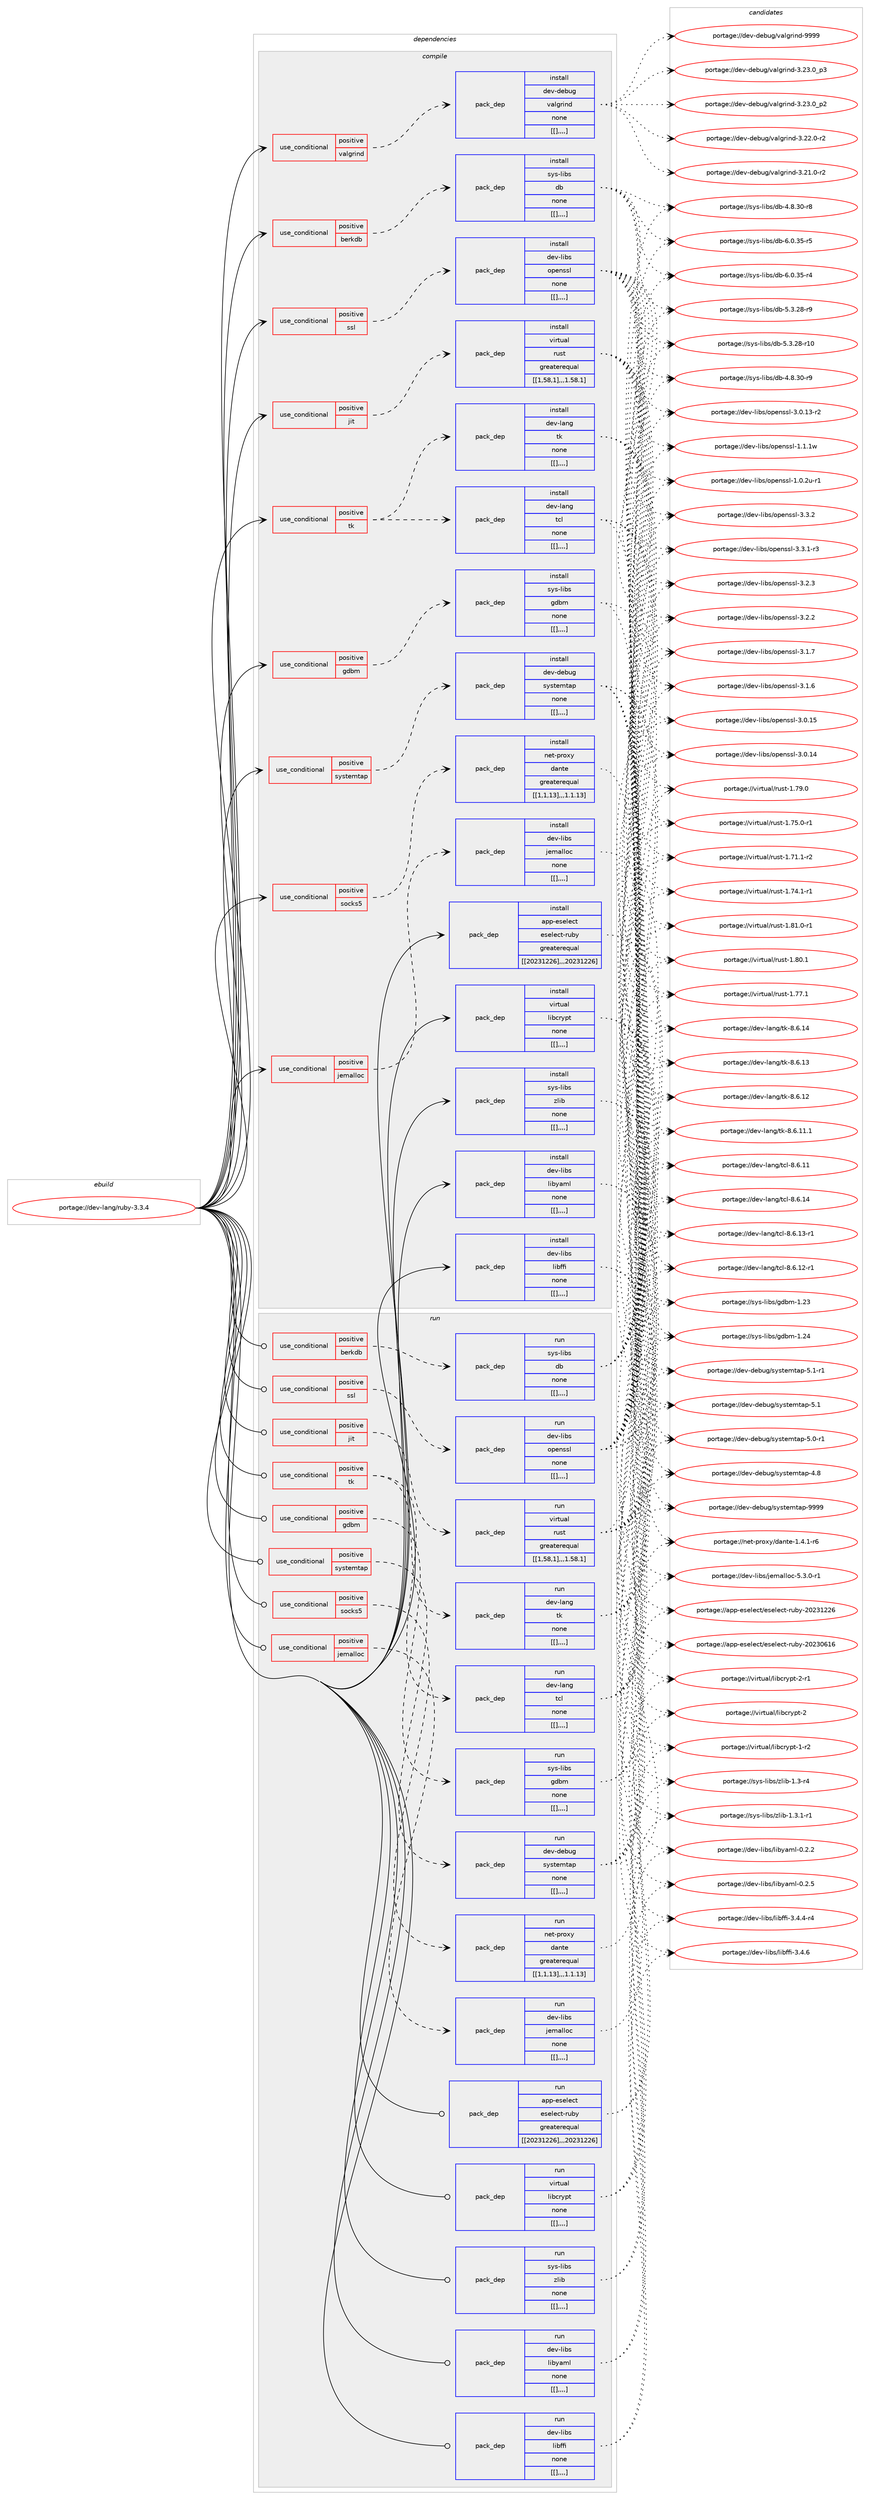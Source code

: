 digraph prolog {

# *************
# Graph options
# *************

newrank=true;
concentrate=true;
compound=true;
graph [rankdir=LR,fontname=Helvetica,fontsize=10,ranksep=1.5];#, ranksep=2.5, nodesep=0.2];
edge  [arrowhead=vee];
node  [fontname=Helvetica,fontsize=10];

# **********
# The ebuild
# **********

subgraph cluster_leftcol {
color=gray;
label=<<i>ebuild</i>>;
id [label="portage://dev-lang/ruby-3.3.4", color=red, width=4, href="../dev-lang/ruby-3.3.4.svg"];
}

# ****************
# The dependencies
# ****************

subgraph cluster_midcol {
color=gray;
label=<<i>dependencies</i>>;
subgraph cluster_compile {
fillcolor="#eeeeee";
style=filled;
label=<<i>compile</i>>;
subgraph cond25137 {
dependency104177 [label=<<TABLE BORDER="0" CELLBORDER="1" CELLSPACING="0" CELLPADDING="4"><TR><TD ROWSPAN="3" CELLPADDING="10">use_conditional</TD></TR><TR><TD>positive</TD></TR><TR><TD>berkdb</TD></TR></TABLE>>, shape=none, color=red];
subgraph pack77960 {
dependency104178 [label=<<TABLE BORDER="0" CELLBORDER="1" CELLSPACING="0" CELLPADDING="4" WIDTH="220"><TR><TD ROWSPAN="6" CELLPADDING="30">pack_dep</TD></TR><TR><TD WIDTH="110">install</TD></TR><TR><TD>sys-libs</TD></TR><TR><TD>db</TD></TR><TR><TD>none</TD></TR><TR><TD>[[],,,,]</TD></TR></TABLE>>, shape=none, color=blue];
}
dependency104177:e -> dependency104178:w [weight=20,style="dashed",arrowhead="vee"];
}
id:e -> dependency104177:w [weight=20,style="solid",arrowhead="vee"];
subgraph cond25138 {
dependency104179 [label=<<TABLE BORDER="0" CELLBORDER="1" CELLSPACING="0" CELLPADDING="4"><TR><TD ROWSPAN="3" CELLPADDING="10">use_conditional</TD></TR><TR><TD>positive</TD></TR><TR><TD>gdbm</TD></TR></TABLE>>, shape=none, color=red];
subgraph pack77961 {
dependency104180 [label=<<TABLE BORDER="0" CELLBORDER="1" CELLSPACING="0" CELLPADDING="4" WIDTH="220"><TR><TD ROWSPAN="6" CELLPADDING="30">pack_dep</TD></TR><TR><TD WIDTH="110">install</TD></TR><TR><TD>sys-libs</TD></TR><TR><TD>gdbm</TD></TR><TR><TD>none</TD></TR><TR><TD>[[],,,,]</TD></TR></TABLE>>, shape=none, color=blue];
}
dependency104179:e -> dependency104180:w [weight=20,style="dashed",arrowhead="vee"];
}
id:e -> dependency104179:w [weight=20,style="solid",arrowhead="vee"];
subgraph cond25139 {
dependency104181 [label=<<TABLE BORDER="0" CELLBORDER="1" CELLSPACING="0" CELLPADDING="4"><TR><TD ROWSPAN="3" CELLPADDING="10">use_conditional</TD></TR><TR><TD>positive</TD></TR><TR><TD>jemalloc</TD></TR></TABLE>>, shape=none, color=red];
subgraph pack77962 {
dependency104182 [label=<<TABLE BORDER="0" CELLBORDER="1" CELLSPACING="0" CELLPADDING="4" WIDTH="220"><TR><TD ROWSPAN="6" CELLPADDING="30">pack_dep</TD></TR><TR><TD WIDTH="110">install</TD></TR><TR><TD>dev-libs</TD></TR><TR><TD>jemalloc</TD></TR><TR><TD>none</TD></TR><TR><TD>[[],,,,]</TD></TR></TABLE>>, shape=none, color=blue];
}
dependency104181:e -> dependency104182:w [weight=20,style="dashed",arrowhead="vee"];
}
id:e -> dependency104181:w [weight=20,style="solid",arrowhead="vee"];
subgraph cond25140 {
dependency104183 [label=<<TABLE BORDER="0" CELLBORDER="1" CELLSPACING="0" CELLPADDING="4"><TR><TD ROWSPAN="3" CELLPADDING="10">use_conditional</TD></TR><TR><TD>positive</TD></TR><TR><TD>jit</TD></TR></TABLE>>, shape=none, color=red];
subgraph pack77963 {
dependency104184 [label=<<TABLE BORDER="0" CELLBORDER="1" CELLSPACING="0" CELLPADDING="4" WIDTH="220"><TR><TD ROWSPAN="6" CELLPADDING="30">pack_dep</TD></TR><TR><TD WIDTH="110">install</TD></TR><TR><TD>virtual</TD></TR><TR><TD>rust</TD></TR><TR><TD>greaterequal</TD></TR><TR><TD>[[1,58,1],,,1.58.1]</TD></TR></TABLE>>, shape=none, color=blue];
}
dependency104183:e -> dependency104184:w [weight=20,style="dashed",arrowhead="vee"];
}
id:e -> dependency104183:w [weight=20,style="solid",arrowhead="vee"];
subgraph cond25141 {
dependency104185 [label=<<TABLE BORDER="0" CELLBORDER="1" CELLSPACING="0" CELLPADDING="4"><TR><TD ROWSPAN="3" CELLPADDING="10">use_conditional</TD></TR><TR><TD>positive</TD></TR><TR><TD>socks5</TD></TR></TABLE>>, shape=none, color=red];
subgraph pack77964 {
dependency104186 [label=<<TABLE BORDER="0" CELLBORDER="1" CELLSPACING="0" CELLPADDING="4" WIDTH="220"><TR><TD ROWSPAN="6" CELLPADDING="30">pack_dep</TD></TR><TR><TD WIDTH="110">install</TD></TR><TR><TD>net-proxy</TD></TR><TR><TD>dante</TD></TR><TR><TD>greaterequal</TD></TR><TR><TD>[[1,1,13],,,1.1.13]</TD></TR></TABLE>>, shape=none, color=blue];
}
dependency104185:e -> dependency104186:w [weight=20,style="dashed",arrowhead="vee"];
}
id:e -> dependency104185:w [weight=20,style="solid",arrowhead="vee"];
subgraph cond25142 {
dependency104187 [label=<<TABLE BORDER="0" CELLBORDER="1" CELLSPACING="0" CELLPADDING="4"><TR><TD ROWSPAN="3" CELLPADDING="10">use_conditional</TD></TR><TR><TD>positive</TD></TR><TR><TD>ssl</TD></TR></TABLE>>, shape=none, color=red];
subgraph pack77965 {
dependency104188 [label=<<TABLE BORDER="0" CELLBORDER="1" CELLSPACING="0" CELLPADDING="4" WIDTH="220"><TR><TD ROWSPAN="6" CELLPADDING="30">pack_dep</TD></TR><TR><TD WIDTH="110">install</TD></TR><TR><TD>dev-libs</TD></TR><TR><TD>openssl</TD></TR><TR><TD>none</TD></TR><TR><TD>[[],,,,]</TD></TR></TABLE>>, shape=none, color=blue];
}
dependency104187:e -> dependency104188:w [weight=20,style="dashed",arrowhead="vee"];
}
id:e -> dependency104187:w [weight=20,style="solid",arrowhead="vee"];
subgraph cond25143 {
dependency104189 [label=<<TABLE BORDER="0" CELLBORDER="1" CELLSPACING="0" CELLPADDING="4"><TR><TD ROWSPAN="3" CELLPADDING="10">use_conditional</TD></TR><TR><TD>positive</TD></TR><TR><TD>systemtap</TD></TR></TABLE>>, shape=none, color=red];
subgraph pack77966 {
dependency104190 [label=<<TABLE BORDER="0" CELLBORDER="1" CELLSPACING="0" CELLPADDING="4" WIDTH="220"><TR><TD ROWSPAN="6" CELLPADDING="30">pack_dep</TD></TR><TR><TD WIDTH="110">install</TD></TR><TR><TD>dev-debug</TD></TR><TR><TD>systemtap</TD></TR><TR><TD>none</TD></TR><TR><TD>[[],,,,]</TD></TR></TABLE>>, shape=none, color=blue];
}
dependency104189:e -> dependency104190:w [weight=20,style="dashed",arrowhead="vee"];
}
id:e -> dependency104189:w [weight=20,style="solid",arrowhead="vee"];
subgraph cond25144 {
dependency104191 [label=<<TABLE BORDER="0" CELLBORDER="1" CELLSPACING="0" CELLPADDING="4"><TR><TD ROWSPAN="3" CELLPADDING="10">use_conditional</TD></TR><TR><TD>positive</TD></TR><TR><TD>tk</TD></TR></TABLE>>, shape=none, color=red];
subgraph pack77967 {
dependency104192 [label=<<TABLE BORDER="0" CELLBORDER="1" CELLSPACING="0" CELLPADDING="4" WIDTH="220"><TR><TD ROWSPAN="6" CELLPADDING="30">pack_dep</TD></TR><TR><TD WIDTH="110">install</TD></TR><TR><TD>dev-lang</TD></TR><TR><TD>tcl</TD></TR><TR><TD>none</TD></TR><TR><TD>[[],,,,]</TD></TR></TABLE>>, shape=none, color=blue];
}
dependency104191:e -> dependency104192:w [weight=20,style="dashed",arrowhead="vee"];
subgraph pack77968 {
dependency104193 [label=<<TABLE BORDER="0" CELLBORDER="1" CELLSPACING="0" CELLPADDING="4" WIDTH="220"><TR><TD ROWSPAN="6" CELLPADDING="30">pack_dep</TD></TR><TR><TD WIDTH="110">install</TD></TR><TR><TD>dev-lang</TD></TR><TR><TD>tk</TD></TR><TR><TD>none</TD></TR><TR><TD>[[],,,,]</TD></TR></TABLE>>, shape=none, color=blue];
}
dependency104191:e -> dependency104193:w [weight=20,style="dashed",arrowhead="vee"];
}
id:e -> dependency104191:w [weight=20,style="solid",arrowhead="vee"];
subgraph cond25145 {
dependency104194 [label=<<TABLE BORDER="0" CELLBORDER="1" CELLSPACING="0" CELLPADDING="4"><TR><TD ROWSPAN="3" CELLPADDING="10">use_conditional</TD></TR><TR><TD>positive</TD></TR><TR><TD>valgrind</TD></TR></TABLE>>, shape=none, color=red];
subgraph pack77969 {
dependency104195 [label=<<TABLE BORDER="0" CELLBORDER="1" CELLSPACING="0" CELLPADDING="4" WIDTH="220"><TR><TD ROWSPAN="6" CELLPADDING="30">pack_dep</TD></TR><TR><TD WIDTH="110">install</TD></TR><TR><TD>dev-debug</TD></TR><TR><TD>valgrind</TD></TR><TR><TD>none</TD></TR><TR><TD>[[],,,,]</TD></TR></TABLE>>, shape=none, color=blue];
}
dependency104194:e -> dependency104195:w [weight=20,style="dashed",arrowhead="vee"];
}
id:e -> dependency104194:w [weight=20,style="solid",arrowhead="vee"];
subgraph pack77970 {
dependency104196 [label=<<TABLE BORDER="0" CELLBORDER="1" CELLSPACING="0" CELLPADDING="4" WIDTH="220"><TR><TD ROWSPAN="6" CELLPADDING="30">pack_dep</TD></TR><TR><TD WIDTH="110">install</TD></TR><TR><TD>app-eselect</TD></TR><TR><TD>eselect-ruby</TD></TR><TR><TD>greaterequal</TD></TR><TR><TD>[[20231226],,,20231226]</TD></TR></TABLE>>, shape=none, color=blue];
}
id:e -> dependency104196:w [weight=20,style="solid",arrowhead="vee"];
subgraph pack77971 {
dependency104197 [label=<<TABLE BORDER="0" CELLBORDER="1" CELLSPACING="0" CELLPADDING="4" WIDTH="220"><TR><TD ROWSPAN="6" CELLPADDING="30">pack_dep</TD></TR><TR><TD WIDTH="110">install</TD></TR><TR><TD>dev-libs</TD></TR><TR><TD>libffi</TD></TR><TR><TD>none</TD></TR><TR><TD>[[],,,,]</TD></TR></TABLE>>, shape=none, color=blue];
}
id:e -> dependency104197:w [weight=20,style="solid",arrowhead="vee"];
subgraph pack77972 {
dependency104198 [label=<<TABLE BORDER="0" CELLBORDER="1" CELLSPACING="0" CELLPADDING="4" WIDTH="220"><TR><TD ROWSPAN="6" CELLPADDING="30">pack_dep</TD></TR><TR><TD WIDTH="110">install</TD></TR><TR><TD>dev-libs</TD></TR><TR><TD>libyaml</TD></TR><TR><TD>none</TD></TR><TR><TD>[[],,,,]</TD></TR></TABLE>>, shape=none, color=blue];
}
id:e -> dependency104198:w [weight=20,style="solid",arrowhead="vee"];
subgraph pack77973 {
dependency104199 [label=<<TABLE BORDER="0" CELLBORDER="1" CELLSPACING="0" CELLPADDING="4" WIDTH="220"><TR><TD ROWSPAN="6" CELLPADDING="30">pack_dep</TD></TR><TR><TD WIDTH="110">install</TD></TR><TR><TD>sys-libs</TD></TR><TR><TD>zlib</TD></TR><TR><TD>none</TD></TR><TR><TD>[[],,,,]</TD></TR></TABLE>>, shape=none, color=blue];
}
id:e -> dependency104199:w [weight=20,style="solid",arrowhead="vee"];
subgraph pack77974 {
dependency104200 [label=<<TABLE BORDER="0" CELLBORDER="1" CELLSPACING="0" CELLPADDING="4" WIDTH="220"><TR><TD ROWSPAN="6" CELLPADDING="30">pack_dep</TD></TR><TR><TD WIDTH="110">install</TD></TR><TR><TD>virtual</TD></TR><TR><TD>libcrypt</TD></TR><TR><TD>none</TD></TR><TR><TD>[[],,,,]</TD></TR></TABLE>>, shape=none, color=blue];
}
id:e -> dependency104200:w [weight=20,style="solid",arrowhead="vee"];
}
subgraph cluster_compileandrun {
fillcolor="#eeeeee";
style=filled;
label=<<i>compile and run</i>>;
}
subgraph cluster_run {
fillcolor="#eeeeee";
style=filled;
label=<<i>run</i>>;
subgraph cond25146 {
dependency104201 [label=<<TABLE BORDER="0" CELLBORDER="1" CELLSPACING="0" CELLPADDING="4"><TR><TD ROWSPAN="3" CELLPADDING="10">use_conditional</TD></TR><TR><TD>positive</TD></TR><TR><TD>berkdb</TD></TR></TABLE>>, shape=none, color=red];
subgraph pack77975 {
dependency104202 [label=<<TABLE BORDER="0" CELLBORDER="1" CELLSPACING="0" CELLPADDING="4" WIDTH="220"><TR><TD ROWSPAN="6" CELLPADDING="30">pack_dep</TD></TR><TR><TD WIDTH="110">run</TD></TR><TR><TD>sys-libs</TD></TR><TR><TD>db</TD></TR><TR><TD>none</TD></TR><TR><TD>[[],,,,]</TD></TR></TABLE>>, shape=none, color=blue];
}
dependency104201:e -> dependency104202:w [weight=20,style="dashed",arrowhead="vee"];
}
id:e -> dependency104201:w [weight=20,style="solid",arrowhead="odot"];
subgraph cond25147 {
dependency104203 [label=<<TABLE BORDER="0" CELLBORDER="1" CELLSPACING="0" CELLPADDING="4"><TR><TD ROWSPAN="3" CELLPADDING="10">use_conditional</TD></TR><TR><TD>positive</TD></TR><TR><TD>gdbm</TD></TR></TABLE>>, shape=none, color=red];
subgraph pack77976 {
dependency104204 [label=<<TABLE BORDER="0" CELLBORDER="1" CELLSPACING="0" CELLPADDING="4" WIDTH="220"><TR><TD ROWSPAN="6" CELLPADDING="30">pack_dep</TD></TR><TR><TD WIDTH="110">run</TD></TR><TR><TD>sys-libs</TD></TR><TR><TD>gdbm</TD></TR><TR><TD>none</TD></TR><TR><TD>[[],,,,]</TD></TR></TABLE>>, shape=none, color=blue];
}
dependency104203:e -> dependency104204:w [weight=20,style="dashed",arrowhead="vee"];
}
id:e -> dependency104203:w [weight=20,style="solid",arrowhead="odot"];
subgraph cond25148 {
dependency104205 [label=<<TABLE BORDER="0" CELLBORDER="1" CELLSPACING="0" CELLPADDING="4"><TR><TD ROWSPAN="3" CELLPADDING="10">use_conditional</TD></TR><TR><TD>positive</TD></TR><TR><TD>jemalloc</TD></TR></TABLE>>, shape=none, color=red];
subgraph pack77977 {
dependency104206 [label=<<TABLE BORDER="0" CELLBORDER="1" CELLSPACING="0" CELLPADDING="4" WIDTH="220"><TR><TD ROWSPAN="6" CELLPADDING="30">pack_dep</TD></TR><TR><TD WIDTH="110">run</TD></TR><TR><TD>dev-libs</TD></TR><TR><TD>jemalloc</TD></TR><TR><TD>none</TD></TR><TR><TD>[[],,,,]</TD></TR></TABLE>>, shape=none, color=blue];
}
dependency104205:e -> dependency104206:w [weight=20,style="dashed",arrowhead="vee"];
}
id:e -> dependency104205:w [weight=20,style="solid",arrowhead="odot"];
subgraph cond25149 {
dependency104207 [label=<<TABLE BORDER="0" CELLBORDER="1" CELLSPACING="0" CELLPADDING="4"><TR><TD ROWSPAN="3" CELLPADDING="10">use_conditional</TD></TR><TR><TD>positive</TD></TR><TR><TD>jit</TD></TR></TABLE>>, shape=none, color=red];
subgraph pack77978 {
dependency104208 [label=<<TABLE BORDER="0" CELLBORDER="1" CELLSPACING="0" CELLPADDING="4" WIDTH="220"><TR><TD ROWSPAN="6" CELLPADDING="30">pack_dep</TD></TR><TR><TD WIDTH="110">run</TD></TR><TR><TD>virtual</TD></TR><TR><TD>rust</TD></TR><TR><TD>greaterequal</TD></TR><TR><TD>[[1,58,1],,,1.58.1]</TD></TR></TABLE>>, shape=none, color=blue];
}
dependency104207:e -> dependency104208:w [weight=20,style="dashed",arrowhead="vee"];
}
id:e -> dependency104207:w [weight=20,style="solid",arrowhead="odot"];
subgraph cond25150 {
dependency104209 [label=<<TABLE BORDER="0" CELLBORDER="1" CELLSPACING="0" CELLPADDING="4"><TR><TD ROWSPAN="3" CELLPADDING="10">use_conditional</TD></TR><TR><TD>positive</TD></TR><TR><TD>socks5</TD></TR></TABLE>>, shape=none, color=red];
subgraph pack77979 {
dependency104210 [label=<<TABLE BORDER="0" CELLBORDER="1" CELLSPACING="0" CELLPADDING="4" WIDTH="220"><TR><TD ROWSPAN="6" CELLPADDING="30">pack_dep</TD></TR><TR><TD WIDTH="110">run</TD></TR><TR><TD>net-proxy</TD></TR><TR><TD>dante</TD></TR><TR><TD>greaterequal</TD></TR><TR><TD>[[1,1,13],,,1.1.13]</TD></TR></TABLE>>, shape=none, color=blue];
}
dependency104209:e -> dependency104210:w [weight=20,style="dashed",arrowhead="vee"];
}
id:e -> dependency104209:w [weight=20,style="solid",arrowhead="odot"];
subgraph cond25151 {
dependency104211 [label=<<TABLE BORDER="0" CELLBORDER="1" CELLSPACING="0" CELLPADDING="4"><TR><TD ROWSPAN="3" CELLPADDING="10">use_conditional</TD></TR><TR><TD>positive</TD></TR><TR><TD>ssl</TD></TR></TABLE>>, shape=none, color=red];
subgraph pack77980 {
dependency104212 [label=<<TABLE BORDER="0" CELLBORDER="1" CELLSPACING="0" CELLPADDING="4" WIDTH="220"><TR><TD ROWSPAN="6" CELLPADDING="30">pack_dep</TD></TR><TR><TD WIDTH="110">run</TD></TR><TR><TD>dev-libs</TD></TR><TR><TD>openssl</TD></TR><TR><TD>none</TD></TR><TR><TD>[[],,,,]</TD></TR></TABLE>>, shape=none, color=blue];
}
dependency104211:e -> dependency104212:w [weight=20,style="dashed",arrowhead="vee"];
}
id:e -> dependency104211:w [weight=20,style="solid",arrowhead="odot"];
subgraph cond25152 {
dependency104213 [label=<<TABLE BORDER="0" CELLBORDER="1" CELLSPACING="0" CELLPADDING="4"><TR><TD ROWSPAN="3" CELLPADDING="10">use_conditional</TD></TR><TR><TD>positive</TD></TR><TR><TD>systemtap</TD></TR></TABLE>>, shape=none, color=red];
subgraph pack77981 {
dependency104214 [label=<<TABLE BORDER="0" CELLBORDER="1" CELLSPACING="0" CELLPADDING="4" WIDTH="220"><TR><TD ROWSPAN="6" CELLPADDING="30">pack_dep</TD></TR><TR><TD WIDTH="110">run</TD></TR><TR><TD>dev-debug</TD></TR><TR><TD>systemtap</TD></TR><TR><TD>none</TD></TR><TR><TD>[[],,,,]</TD></TR></TABLE>>, shape=none, color=blue];
}
dependency104213:e -> dependency104214:w [weight=20,style="dashed",arrowhead="vee"];
}
id:e -> dependency104213:w [weight=20,style="solid",arrowhead="odot"];
subgraph cond25153 {
dependency104215 [label=<<TABLE BORDER="0" CELLBORDER="1" CELLSPACING="0" CELLPADDING="4"><TR><TD ROWSPAN="3" CELLPADDING="10">use_conditional</TD></TR><TR><TD>positive</TD></TR><TR><TD>tk</TD></TR></TABLE>>, shape=none, color=red];
subgraph pack77982 {
dependency104216 [label=<<TABLE BORDER="0" CELLBORDER="1" CELLSPACING="0" CELLPADDING="4" WIDTH="220"><TR><TD ROWSPAN="6" CELLPADDING="30">pack_dep</TD></TR><TR><TD WIDTH="110">run</TD></TR><TR><TD>dev-lang</TD></TR><TR><TD>tcl</TD></TR><TR><TD>none</TD></TR><TR><TD>[[],,,,]</TD></TR></TABLE>>, shape=none, color=blue];
}
dependency104215:e -> dependency104216:w [weight=20,style="dashed",arrowhead="vee"];
subgraph pack77983 {
dependency104217 [label=<<TABLE BORDER="0" CELLBORDER="1" CELLSPACING="0" CELLPADDING="4" WIDTH="220"><TR><TD ROWSPAN="6" CELLPADDING="30">pack_dep</TD></TR><TR><TD WIDTH="110">run</TD></TR><TR><TD>dev-lang</TD></TR><TR><TD>tk</TD></TR><TR><TD>none</TD></TR><TR><TD>[[],,,,]</TD></TR></TABLE>>, shape=none, color=blue];
}
dependency104215:e -> dependency104217:w [weight=20,style="dashed",arrowhead="vee"];
}
id:e -> dependency104215:w [weight=20,style="solid",arrowhead="odot"];
subgraph pack77984 {
dependency104218 [label=<<TABLE BORDER="0" CELLBORDER="1" CELLSPACING="0" CELLPADDING="4" WIDTH="220"><TR><TD ROWSPAN="6" CELLPADDING="30">pack_dep</TD></TR><TR><TD WIDTH="110">run</TD></TR><TR><TD>app-eselect</TD></TR><TR><TD>eselect-ruby</TD></TR><TR><TD>greaterequal</TD></TR><TR><TD>[[20231226],,,20231226]</TD></TR></TABLE>>, shape=none, color=blue];
}
id:e -> dependency104218:w [weight=20,style="solid",arrowhead="odot"];
subgraph pack77985 {
dependency104219 [label=<<TABLE BORDER="0" CELLBORDER="1" CELLSPACING="0" CELLPADDING="4" WIDTH="220"><TR><TD ROWSPAN="6" CELLPADDING="30">pack_dep</TD></TR><TR><TD WIDTH="110">run</TD></TR><TR><TD>dev-libs</TD></TR><TR><TD>libffi</TD></TR><TR><TD>none</TD></TR><TR><TD>[[],,,,]</TD></TR></TABLE>>, shape=none, color=blue];
}
id:e -> dependency104219:w [weight=20,style="solid",arrowhead="odot"];
subgraph pack77986 {
dependency104220 [label=<<TABLE BORDER="0" CELLBORDER="1" CELLSPACING="0" CELLPADDING="4" WIDTH="220"><TR><TD ROWSPAN="6" CELLPADDING="30">pack_dep</TD></TR><TR><TD WIDTH="110">run</TD></TR><TR><TD>dev-libs</TD></TR><TR><TD>libyaml</TD></TR><TR><TD>none</TD></TR><TR><TD>[[],,,,]</TD></TR></TABLE>>, shape=none, color=blue];
}
id:e -> dependency104220:w [weight=20,style="solid",arrowhead="odot"];
subgraph pack77987 {
dependency104221 [label=<<TABLE BORDER="0" CELLBORDER="1" CELLSPACING="0" CELLPADDING="4" WIDTH="220"><TR><TD ROWSPAN="6" CELLPADDING="30">pack_dep</TD></TR><TR><TD WIDTH="110">run</TD></TR><TR><TD>sys-libs</TD></TR><TR><TD>zlib</TD></TR><TR><TD>none</TD></TR><TR><TD>[[],,,,]</TD></TR></TABLE>>, shape=none, color=blue];
}
id:e -> dependency104221:w [weight=20,style="solid",arrowhead="odot"];
subgraph pack77988 {
dependency104222 [label=<<TABLE BORDER="0" CELLBORDER="1" CELLSPACING="0" CELLPADDING="4" WIDTH="220"><TR><TD ROWSPAN="6" CELLPADDING="30">pack_dep</TD></TR><TR><TD WIDTH="110">run</TD></TR><TR><TD>virtual</TD></TR><TR><TD>libcrypt</TD></TR><TR><TD>none</TD></TR><TR><TD>[[],,,,]</TD></TR></TABLE>>, shape=none, color=blue];
}
id:e -> dependency104222:w [weight=20,style="solid",arrowhead="odot"];
}
}

# **************
# The candidates
# **************

subgraph cluster_choices {
rank=same;
color=gray;
label=<<i>candidates</i>>;

subgraph choice77960 {
color=black;
nodesep=1;
choice11512111545108105981154710098455446484651534511453 [label="portage://sys-libs/db-6.0.35-r5", color=red, width=4,href="../sys-libs/db-6.0.35-r5.svg"];
choice11512111545108105981154710098455446484651534511452 [label="portage://sys-libs/db-6.0.35-r4", color=red, width=4,href="../sys-libs/db-6.0.35-r4.svg"];
choice11512111545108105981154710098455346514650564511457 [label="portage://sys-libs/db-5.3.28-r9", color=red, width=4,href="../sys-libs/db-5.3.28-r9.svg"];
choice1151211154510810598115471009845534651465056451144948 [label="portage://sys-libs/db-5.3.28-r10", color=red, width=4,href="../sys-libs/db-5.3.28-r10.svg"];
choice11512111545108105981154710098455246564651484511457 [label="portage://sys-libs/db-4.8.30-r9", color=red, width=4,href="../sys-libs/db-4.8.30-r9.svg"];
choice11512111545108105981154710098455246564651484511456 [label="portage://sys-libs/db-4.8.30-r8", color=red, width=4,href="../sys-libs/db-4.8.30-r8.svg"];
dependency104178:e -> choice11512111545108105981154710098455446484651534511453:w [style=dotted,weight="100"];
dependency104178:e -> choice11512111545108105981154710098455446484651534511452:w [style=dotted,weight="100"];
dependency104178:e -> choice11512111545108105981154710098455346514650564511457:w [style=dotted,weight="100"];
dependency104178:e -> choice1151211154510810598115471009845534651465056451144948:w [style=dotted,weight="100"];
dependency104178:e -> choice11512111545108105981154710098455246564651484511457:w [style=dotted,weight="100"];
dependency104178:e -> choice11512111545108105981154710098455246564651484511456:w [style=dotted,weight="100"];
}
subgraph choice77961 {
color=black;
nodesep=1;
choice115121115451081059811547103100981094549465052 [label="portage://sys-libs/gdbm-1.24", color=red, width=4,href="../sys-libs/gdbm-1.24.svg"];
choice115121115451081059811547103100981094549465051 [label="portage://sys-libs/gdbm-1.23", color=red, width=4,href="../sys-libs/gdbm-1.23.svg"];
dependency104180:e -> choice115121115451081059811547103100981094549465052:w [style=dotted,weight="100"];
dependency104180:e -> choice115121115451081059811547103100981094549465051:w [style=dotted,weight="100"];
}
subgraph choice77962 {
color=black;
nodesep=1;
choice10010111845108105981154710610110997108108111994553465146484511449 [label="portage://dev-libs/jemalloc-5.3.0-r1", color=red, width=4,href="../dev-libs/jemalloc-5.3.0-r1.svg"];
dependency104182:e -> choice10010111845108105981154710610110997108108111994553465146484511449:w [style=dotted,weight="100"];
}
subgraph choice77963 {
color=black;
nodesep=1;
choice1181051141161179710847114117115116454946564946484511449 [label="portage://virtual/rust-1.81.0-r1", color=red, width=4,href="../virtual/rust-1.81.0-r1.svg"];
choice118105114116117971084711411711511645494656484649 [label="portage://virtual/rust-1.80.1", color=red, width=4,href="../virtual/rust-1.80.1.svg"];
choice118105114116117971084711411711511645494655574648 [label="portage://virtual/rust-1.79.0", color=red, width=4,href="../virtual/rust-1.79.0.svg"];
choice118105114116117971084711411711511645494655554649 [label="portage://virtual/rust-1.77.1", color=red, width=4,href="../virtual/rust-1.77.1.svg"];
choice1181051141161179710847114117115116454946555346484511449 [label="portage://virtual/rust-1.75.0-r1", color=red, width=4,href="../virtual/rust-1.75.0-r1.svg"];
choice1181051141161179710847114117115116454946555246494511449 [label="portage://virtual/rust-1.74.1-r1", color=red, width=4,href="../virtual/rust-1.74.1-r1.svg"];
choice1181051141161179710847114117115116454946554946494511450 [label="portage://virtual/rust-1.71.1-r2", color=red, width=4,href="../virtual/rust-1.71.1-r2.svg"];
dependency104184:e -> choice1181051141161179710847114117115116454946564946484511449:w [style=dotted,weight="100"];
dependency104184:e -> choice118105114116117971084711411711511645494656484649:w [style=dotted,weight="100"];
dependency104184:e -> choice118105114116117971084711411711511645494655574648:w [style=dotted,weight="100"];
dependency104184:e -> choice118105114116117971084711411711511645494655554649:w [style=dotted,weight="100"];
dependency104184:e -> choice1181051141161179710847114117115116454946555346484511449:w [style=dotted,weight="100"];
dependency104184:e -> choice1181051141161179710847114117115116454946555246494511449:w [style=dotted,weight="100"];
dependency104184:e -> choice1181051141161179710847114117115116454946554946494511450:w [style=dotted,weight="100"];
}
subgraph choice77964 {
color=black;
nodesep=1;
choice1101011164511211411112012147100971101161014549465246494511454 [label="portage://net-proxy/dante-1.4.1-r6", color=red, width=4,href="../net-proxy/dante-1.4.1-r6.svg"];
dependency104186:e -> choice1101011164511211411112012147100971101161014549465246494511454:w [style=dotted,weight="100"];
}
subgraph choice77965 {
color=black;
nodesep=1;
choice100101118451081059811547111112101110115115108455146514650 [label="portage://dev-libs/openssl-3.3.2", color=red, width=4,href="../dev-libs/openssl-3.3.2.svg"];
choice1001011184510810598115471111121011101151151084551465146494511451 [label="portage://dev-libs/openssl-3.3.1-r3", color=red, width=4,href="../dev-libs/openssl-3.3.1-r3.svg"];
choice100101118451081059811547111112101110115115108455146504651 [label="portage://dev-libs/openssl-3.2.3", color=red, width=4,href="../dev-libs/openssl-3.2.3.svg"];
choice100101118451081059811547111112101110115115108455146504650 [label="portage://dev-libs/openssl-3.2.2", color=red, width=4,href="../dev-libs/openssl-3.2.2.svg"];
choice100101118451081059811547111112101110115115108455146494655 [label="portage://dev-libs/openssl-3.1.7", color=red, width=4,href="../dev-libs/openssl-3.1.7.svg"];
choice100101118451081059811547111112101110115115108455146494654 [label="portage://dev-libs/openssl-3.1.6", color=red, width=4,href="../dev-libs/openssl-3.1.6.svg"];
choice10010111845108105981154711111210111011511510845514648464953 [label="portage://dev-libs/openssl-3.0.15", color=red, width=4,href="../dev-libs/openssl-3.0.15.svg"];
choice10010111845108105981154711111210111011511510845514648464952 [label="portage://dev-libs/openssl-3.0.14", color=red, width=4,href="../dev-libs/openssl-3.0.14.svg"];
choice100101118451081059811547111112101110115115108455146484649514511450 [label="portage://dev-libs/openssl-3.0.13-r2", color=red, width=4,href="../dev-libs/openssl-3.0.13-r2.svg"];
choice100101118451081059811547111112101110115115108454946494649119 [label="portage://dev-libs/openssl-1.1.1w", color=red, width=4,href="../dev-libs/openssl-1.1.1w.svg"];
choice1001011184510810598115471111121011101151151084549464846501174511449 [label="portage://dev-libs/openssl-1.0.2u-r1", color=red, width=4,href="../dev-libs/openssl-1.0.2u-r1.svg"];
dependency104188:e -> choice100101118451081059811547111112101110115115108455146514650:w [style=dotted,weight="100"];
dependency104188:e -> choice1001011184510810598115471111121011101151151084551465146494511451:w [style=dotted,weight="100"];
dependency104188:e -> choice100101118451081059811547111112101110115115108455146504651:w [style=dotted,weight="100"];
dependency104188:e -> choice100101118451081059811547111112101110115115108455146504650:w [style=dotted,weight="100"];
dependency104188:e -> choice100101118451081059811547111112101110115115108455146494655:w [style=dotted,weight="100"];
dependency104188:e -> choice100101118451081059811547111112101110115115108455146494654:w [style=dotted,weight="100"];
dependency104188:e -> choice10010111845108105981154711111210111011511510845514648464953:w [style=dotted,weight="100"];
dependency104188:e -> choice10010111845108105981154711111210111011511510845514648464952:w [style=dotted,weight="100"];
dependency104188:e -> choice100101118451081059811547111112101110115115108455146484649514511450:w [style=dotted,weight="100"];
dependency104188:e -> choice100101118451081059811547111112101110115115108454946494649119:w [style=dotted,weight="100"];
dependency104188:e -> choice1001011184510810598115471111121011101151151084549464846501174511449:w [style=dotted,weight="100"];
}
subgraph choice77966 {
color=black;
nodesep=1;
choice100101118451001019811710347115121115116101109116971124557575757 [label="portage://dev-debug/systemtap-9999", color=red, width=4,href="../dev-debug/systemtap-9999.svg"];
choice10010111845100101981171034711512111511610110911697112455346494511449 [label="portage://dev-debug/systemtap-5.1-r1", color=red, width=4,href="../dev-debug/systemtap-5.1-r1.svg"];
choice1001011184510010198117103471151211151161011091169711245534649 [label="portage://dev-debug/systemtap-5.1", color=red, width=4,href="../dev-debug/systemtap-5.1.svg"];
choice10010111845100101981171034711512111511610110911697112455346484511449 [label="portage://dev-debug/systemtap-5.0-r1", color=red, width=4,href="../dev-debug/systemtap-5.0-r1.svg"];
choice1001011184510010198117103471151211151161011091169711245524656 [label="portage://dev-debug/systemtap-4.8", color=red, width=4,href="../dev-debug/systemtap-4.8.svg"];
dependency104190:e -> choice100101118451001019811710347115121115116101109116971124557575757:w [style=dotted,weight="100"];
dependency104190:e -> choice10010111845100101981171034711512111511610110911697112455346494511449:w [style=dotted,weight="100"];
dependency104190:e -> choice1001011184510010198117103471151211151161011091169711245534649:w [style=dotted,weight="100"];
dependency104190:e -> choice10010111845100101981171034711512111511610110911697112455346484511449:w [style=dotted,weight="100"];
dependency104190:e -> choice1001011184510010198117103471151211151161011091169711245524656:w [style=dotted,weight="100"];
}
subgraph choice77967 {
color=black;
nodesep=1;
choice1001011184510897110103471169910845564654464952 [label="portage://dev-lang/tcl-8.6.14", color=red, width=4,href="../dev-lang/tcl-8.6.14.svg"];
choice10010111845108971101034711699108455646544649514511449 [label="portage://dev-lang/tcl-8.6.13-r1", color=red, width=4,href="../dev-lang/tcl-8.6.13-r1.svg"];
choice10010111845108971101034711699108455646544649504511449 [label="portage://dev-lang/tcl-8.6.12-r1", color=red, width=4,href="../dev-lang/tcl-8.6.12-r1.svg"];
choice1001011184510897110103471169910845564654464949 [label="portage://dev-lang/tcl-8.6.11", color=red, width=4,href="../dev-lang/tcl-8.6.11.svg"];
dependency104192:e -> choice1001011184510897110103471169910845564654464952:w [style=dotted,weight="100"];
dependency104192:e -> choice10010111845108971101034711699108455646544649514511449:w [style=dotted,weight="100"];
dependency104192:e -> choice10010111845108971101034711699108455646544649504511449:w [style=dotted,weight="100"];
dependency104192:e -> choice1001011184510897110103471169910845564654464949:w [style=dotted,weight="100"];
}
subgraph choice77968 {
color=black;
nodesep=1;
choice10010111845108971101034711610745564654464952 [label="portage://dev-lang/tk-8.6.14", color=red, width=4,href="../dev-lang/tk-8.6.14.svg"];
choice10010111845108971101034711610745564654464951 [label="portage://dev-lang/tk-8.6.13", color=red, width=4,href="../dev-lang/tk-8.6.13.svg"];
choice10010111845108971101034711610745564654464950 [label="portage://dev-lang/tk-8.6.12", color=red, width=4,href="../dev-lang/tk-8.6.12.svg"];
choice100101118451089711010347116107455646544649494649 [label="portage://dev-lang/tk-8.6.11.1", color=red, width=4,href="../dev-lang/tk-8.6.11.1.svg"];
dependency104193:e -> choice10010111845108971101034711610745564654464952:w [style=dotted,weight="100"];
dependency104193:e -> choice10010111845108971101034711610745564654464951:w [style=dotted,weight="100"];
dependency104193:e -> choice10010111845108971101034711610745564654464950:w [style=dotted,weight="100"];
dependency104193:e -> choice100101118451089711010347116107455646544649494649:w [style=dotted,weight="100"];
}
subgraph choice77969 {
color=black;
nodesep=1;
choice100101118451001019811710347118971081031141051101004557575757 [label="portage://dev-debug/valgrind-9999", color=red, width=4,href="../dev-debug/valgrind-9999.svg"];
choice10010111845100101981171034711897108103114105110100455146505146489511251 [label="portage://dev-debug/valgrind-3.23.0_p3", color=red, width=4,href="../dev-debug/valgrind-3.23.0_p3.svg"];
choice10010111845100101981171034711897108103114105110100455146505146489511250 [label="portage://dev-debug/valgrind-3.23.0_p2", color=red, width=4,href="../dev-debug/valgrind-3.23.0_p2.svg"];
choice10010111845100101981171034711897108103114105110100455146505046484511450 [label="portage://dev-debug/valgrind-3.22.0-r2", color=red, width=4,href="../dev-debug/valgrind-3.22.0-r2.svg"];
choice10010111845100101981171034711897108103114105110100455146504946484511450 [label="portage://dev-debug/valgrind-3.21.0-r2", color=red, width=4,href="../dev-debug/valgrind-3.21.0-r2.svg"];
dependency104195:e -> choice100101118451001019811710347118971081031141051101004557575757:w [style=dotted,weight="100"];
dependency104195:e -> choice10010111845100101981171034711897108103114105110100455146505146489511251:w [style=dotted,weight="100"];
dependency104195:e -> choice10010111845100101981171034711897108103114105110100455146505146489511250:w [style=dotted,weight="100"];
dependency104195:e -> choice10010111845100101981171034711897108103114105110100455146505046484511450:w [style=dotted,weight="100"];
dependency104195:e -> choice10010111845100101981171034711897108103114105110100455146504946484511450:w [style=dotted,weight="100"];
}
subgraph choice77970 {
color=black;
nodesep=1;
choice97112112451011151011081019911647101115101108101991164511411798121455048505149505054 [label="portage://app-eselect/eselect-ruby-20231226", color=red, width=4,href="../app-eselect/eselect-ruby-20231226.svg"];
choice97112112451011151011081019911647101115101108101991164511411798121455048505148544954 [label="portage://app-eselect/eselect-ruby-20230616", color=red, width=4,href="../app-eselect/eselect-ruby-20230616.svg"];
dependency104196:e -> choice97112112451011151011081019911647101115101108101991164511411798121455048505149505054:w [style=dotted,weight="100"];
dependency104196:e -> choice97112112451011151011081019911647101115101108101991164511411798121455048505148544954:w [style=dotted,weight="100"];
}
subgraph choice77971 {
color=black;
nodesep=1;
choice10010111845108105981154710810598102102105455146524654 [label="portage://dev-libs/libffi-3.4.6", color=red, width=4,href="../dev-libs/libffi-3.4.6.svg"];
choice100101118451081059811547108105981021021054551465246524511452 [label="portage://dev-libs/libffi-3.4.4-r4", color=red, width=4,href="../dev-libs/libffi-3.4.4-r4.svg"];
dependency104197:e -> choice10010111845108105981154710810598102102105455146524654:w [style=dotted,weight="100"];
dependency104197:e -> choice100101118451081059811547108105981021021054551465246524511452:w [style=dotted,weight="100"];
}
subgraph choice77972 {
color=black;
nodesep=1;
choice1001011184510810598115471081059812197109108454846504653 [label="portage://dev-libs/libyaml-0.2.5", color=red, width=4,href="../dev-libs/libyaml-0.2.5.svg"];
choice1001011184510810598115471081059812197109108454846504650 [label="portage://dev-libs/libyaml-0.2.2", color=red, width=4,href="../dev-libs/libyaml-0.2.2.svg"];
dependency104198:e -> choice1001011184510810598115471081059812197109108454846504653:w [style=dotted,weight="100"];
dependency104198:e -> choice1001011184510810598115471081059812197109108454846504650:w [style=dotted,weight="100"];
}
subgraph choice77973 {
color=black;
nodesep=1;
choice115121115451081059811547122108105984549465146494511449 [label="portage://sys-libs/zlib-1.3.1-r1", color=red, width=4,href="../sys-libs/zlib-1.3.1-r1.svg"];
choice11512111545108105981154712210810598454946514511452 [label="portage://sys-libs/zlib-1.3-r4", color=red, width=4,href="../sys-libs/zlib-1.3-r4.svg"];
dependency104199:e -> choice115121115451081059811547122108105984549465146494511449:w [style=dotted,weight="100"];
dependency104199:e -> choice11512111545108105981154712210810598454946514511452:w [style=dotted,weight="100"];
}
subgraph choice77974 {
color=black;
nodesep=1;
choice1181051141161179710847108105989911412111211645504511449 [label="portage://virtual/libcrypt-2-r1", color=red, width=4,href="../virtual/libcrypt-2-r1.svg"];
choice118105114116117971084710810598991141211121164550 [label="portage://virtual/libcrypt-2", color=red, width=4,href="../virtual/libcrypt-2.svg"];
choice1181051141161179710847108105989911412111211645494511450 [label="portage://virtual/libcrypt-1-r2", color=red, width=4,href="../virtual/libcrypt-1-r2.svg"];
dependency104200:e -> choice1181051141161179710847108105989911412111211645504511449:w [style=dotted,weight="100"];
dependency104200:e -> choice118105114116117971084710810598991141211121164550:w [style=dotted,weight="100"];
dependency104200:e -> choice1181051141161179710847108105989911412111211645494511450:w [style=dotted,weight="100"];
}
subgraph choice77975 {
color=black;
nodesep=1;
choice11512111545108105981154710098455446484651534511453 [label="portage://sys-libs/db-6.0.35-r5", color=red, width=4,href="../sys-libs/db-6.0.35-r5.svg"];
choice11512111545108105981154710098455446484651534511452 [label="portage://sys-libs/db-6.0.35-r4", color=red, width=4,href="../sys-libs/db-6.0.35-r4.svg"];
choice11512111545108105981154710098455346514650564511457 [label="portage://sys-libs/db-5.3.28-r9", color=red, width=4,href="../sys-libs/db-5.3.28-r9.svg"];
choice1151211154510810598115471009845534651465056451144948 [label="portage://sys-libs/db-5.3.28-r10", color=red, width=4,href="../sys-libs/db-5.3.28-r10.svg"];
choice11512111545108105981154710098455246564651484511457 [label="portage://sys-libs/db-4.8.30-r9", color=red, width=4,href="../sys-libs/db-4.8.30-r9.svg"];
choice11512111545108105981154710098455246564651484511456 [label="portage://sys-libs/db-4.8.30-r8", color=red, width=4,href="../sys-libs/db-4.8.30-r8.svg"];
dependency104202:e -> choice11512111545108105981154710098455446484651534511453:w [style=dotted,weight="100"];
dependency104202:e -> choice11512111545108105981154710098455446484651534511452:w [style=dotted,weight="100"];
dependency104202:e -> choice11512111545108105981154710098455346514650564511457:w [style=dotted,weight="100"];
dependency104202:e -> choice1151211154510810598115471009845534651465056451144948:w [style=dotted,weight="100"];
dependency104202:e -> choice11512111545108105981154710098455246564651484511457:w [style=dotted,weight="100"];
dependency104202:e -> choice11512111545108105981154710098455246564651484511456:w [style=dotted,weight="100"];
}
subgraph choice77976 {
color=black;
nodesep=1;
choice115121115451081059811547103100981094549465052 [label="portage://sys-libs/gdbm-1.24", color=red, width=4,href="../sys-libs/gdbm-1.24.svg"];
choice115121115451081059811547103100981094549465051 [label="portage://sys-libs/gdbm-1.23", color=red, width=4,href="../sys-libs/gdbm-1.23.svg"];
dependency104204:e -> choice115121115451081059811547103100981094549465052:w [style=dotted,weight="100"];
dependency104204:e -> choice115121115451081059811547103100981094549465051:w [style=dotted,weight="100"];
}
subgraph choice77977 {
color=black;
nodesep=1;
choice10010111845108105981154710610110997108108111994553465146484511449 [label="portage://dev-libs/jemalloc-5.3.0-r1", color=red, width=4,href="../dev-libs/jemalloc-5.3.0-r1.svg"];
dependency104206:e -> choice10010111845108105981154710610110997108108111994553465146484511449:w [style=dotted,weight="100"];
}
subgraph choice77978 {
color=black;
nodesep=1;
choice1181051141161179710847114117115116454946564946484511449 [label="portage://virtual/rust-1.81.0-r1", color=red, width=4,href="../virtual/rust-1.81.0-r1.svg"];
choice118105114116117971084711411711511645494656484649 [label="portage://virtual/rust-1.80.1", color=red, width=4,href="../virtual/rust-1.80.1.svg"];
choice118105114116117971084711411711511645494655574648 [label="portage://virtual/rust-1.79.0", color=red, width=4,href="../virtual/rust-1.79.0.svg"];
choice118105114116117971084711411711511645494655554649 [label="portage://virtual/rust-1.77.1", color=red, width=4,href="../virtual/rust-1.77.1.svg"];
choice1181051141161179710847114117115116454946555346484511449 [label="portage://virtual/rust-1.75.0-r1", color=red, width=4,href="../virtual/rust-1.75.0-r1.svg"];
choice1181051141161179710847114117115116454946555246494511449 [label="portage://virtual/rust-1.74.1-r1", color=red, width=4,href="../virtual/rust-1.74.1-r1.svg"];
choice1181051141161179710847114117115116454946554946494511450 [label="portage://virtual/rust-1.71.1-r2", color=red, width=4,href="../virtual/rust-1.71.1-r2.svg"];
dependency104208:e -> choice1181051141161179710847114117115116454946564946484511449:w [style=dotted,weight="100"];
dependency104208:e -> choice118105114116117971084711411711511645494656484649:w [style=dotted,weight="100"];
dependency104208:e -> choice118105114116117971084711411711511645494655574648:w [style=dotted,weight="100"];
dependency104208:e -> choice118105114116117971084711411711511645494655554649:w [style=dotted,weight="100"];
dependency104208:e -> choice1181051141161179710847114117115116454946555346484511449:w [style=dotted,weight="100"];
dependency104208:e -> choice1181051141161179710847114117115116454946555246494511449:w [style=dotted,weight="100"];
dependency104208:e -> choice1181051141161179710847114117115116454946554946494511450:w [style=dotted,weight="100"];
}
subgraph choice77979 {
color=black;
nodesep=1;
choice1101011164511211411112012147100971101161014549465246494511454 [label="portage://net-proxy/dante-1.4.1-r6", color=red, width=4,href="../net-proxy/dante-1.4.1-r6.svg"];
dependency104210:e -> choice1101011164511211411112012147100971101161014549465246494511454:w [style=dotted,weight="100"];
}
subgraph choice77980 {
color=black;
nodesep=1;
choice100101118451081059811547111112101110115115108455146514650 [label="portage://dev-libs/openssl-3.3.2", color=red, width=4,href="../dev-libs/openssl-3.3.2.svg"];
choice1001011184510810598115471111121011101151151084551465146494511451 [label="portage://dev-libs/openssl-3.3.1-r3", color=red, width=4,href="../dev-libs/openssl-3.3.1-r3.svg"];
choice100101118451081059811547111112101110115115108455146504651 [label="portage://dev-libs/openssl-3.2.3", color=red, width=4,href="../dev-libs/openssl-3.2.3.svg"];
choice100101118451081059811547111112101110115115108455146504650 [label="portage://dev-libs/openssl-3.2.2", color=red, width=4,href="../dev-libs/openssl-3.2.2.svg"];
choice100101118451081059811547111112101110115115108455146494655 [label="portage://dev-libs/openssl-3.1.7", color=red, width=4,href="../dev-libs/openssl-3.1.7.svg"];
choice100101118451081059811547111112101110115115108455146494654 [label="portage://dev-libs/openssl-3.1.6", color=red, width=4,href="../dev-libs/openssl-3.1.6.svg"];
choice10010111845108105981154711111210111011511510845514648464953 [label="portage://dev-libs/openssl-3.0.15", color=red, width=4,href="../dev-libs/openssl-3.0.15.svg"];
choice10010111845108105981154711111210111011511510845514648464952 [label="portage://dev-libs/openssl-3.0.14", color=red, width=4,href="../dev-libs/openssl-3.0.14.svg"];
choice100101118451081059811547111112101110115115108455146484649514511450 [label="portage://dev-libs/openssl-3.0.13-r2", color=red, width=4,href="../dev-libs/openssl-3.0.13-r2.svg"];
choice100101118451081059811547111112101110115115108454946494649119 [label="portage://dev-libs/openssl-1.1.1w", color=red, width=4,href="../dev-libs/openssl-1.1.1w.svg"];
choice1001011184510810598115471111121011101151151084549464846501174511449 [label="portage://dev-libs/openssl-1.0.2u-r1", color=red, width=4,href="../dev-libs/openssl-1.0.2u-r1.svg"];
dependency104212:e -> choice100101118451081059811547111112101110115115108455146514650:w [style=dotted,weight="100"];
dependency104212:e -> choice1001011184510810598115471111121011101151151084551465146494511451:w [style=dotted,weight="100"];
dependency104212:e -> choice100101118451081059811547111112101110115115108455146504651:w [style=dotted,weight="100"];
dependency104212:e -> choice100101118451081059811547111112101110115115108455146504650:w [style=dotted,weight="100"];
dependency104212:e -> choice100101118451081059811547111112101110115115108455146494655:w [style=dotted,weight="100"];
dependency104212:e -> choice100101118451081059811547111112101110115115108455146494654:w [style=dotted,weight="100"];
dependency104212:e -> choice10010111845108105981154711111210111011511510845514648464953:w [style=dotted,weight="100"];
dependency104212:e -> choice10010111845108105981154711111210111011511510845514648464952:w [style=dotted,weight="100"];
dependency104212:e -> choice100101118451081059811547111112101110115115108455146484649514511450:w [style=dotted,weight="100"];
dependency104212:e -> choice100101118451081059811547111112101110115115108454946494649119:w [style=dotted,weight="100"];
dependency104212:e -> choice1001011184510810598115471111121011101151151084549464846501174511449:w [style=dotted,weight="100"];
}
subgraph choice77981 {
color=black;
nodesep=1;
choice100101118451001019811710347115121115116101109116971124557575757 [label="portage://dev-debug/systemtap-9999", color=red, width=4,href="../dev-debug/systemtap-9999.svg"];
choice10010111845100101981171034711512111511610110911697112455346494511449 [label="portage://dev-debug/systemtap-5.1-r1", color=red, width=4,href="../dev-debug/systemtap-5.1-r1.svg"];
choice1001011184510010198117103471151211151161011091169711245534649 [label="portage://dev-debug/systemtap-5.1", color=red, width=4,href="../dev-debug/systemtap-5.1.svg"];
choice10010111845100101981171034711512111511610110911697112455346484511449 [label="portage://dev-debug/systemtap-5.0-r1", color=red, width=4,href="../dev-debug/systemtap-5.0-r1.svg"];
choice1001011184510010198117103471151211151161011091169711245524656 [label="portage://dev-debug/systemtap-4.8", color=red, width=4,href="../dev-debug/systemtap-4.8.svg"];
dependency104214:e -> choice100101118451001019811710347115121115116101109116971124557575757:w [style=dotted,weight="100"];
dependency104214:e -> choice10010111845100101981171034711512111511610110911697112455346494511449:w [style=dotted,weight="100"];
dependency104214:e -> choice1001011184510010198117103471151211151161011091169711245534649:w [style=dotted,weight="100"];
dependency104214:e -> choice10010111845100101981171034711512111511610110911697112455346484511449:w [style=dotted,weight="100"];
dependency104214:e -> choice1001011184510010198117103471151211151161011091169711245524656:w [style=dotted,weight="100"];
}
subgraph choice77982 {
color=black;
nodesep=1;
choice1001011184510897110103471169910845564654464952 [label="portage://dev-lang/tcl-8.6.14", color=red, width=4,href="../dev-lang/tcl-8.6.14.svg"];
choice10010111845108971101034711699108455646544649514511449 [label="portage://dev-lang/tcl-8.6.13-r1", color=red, width=4,href="../dev-lang/tcl-8.6.13-r1.svg"];
choice10010111845108971101034711699108455646544649504511449 [label="portage://dev-lang/tcl-8.6.12-r1", color=red, width=4,href="../dev-lang/tcl-8.6.12-r1.svg"];
choice1001011184510897110103471169910845564654464949 [label="portage://dev-lang/tcl-8.6.11", color=red, width=4,href="../dev-lang/tcl-8.6.11.svg"];
dependency104216:e -> choice1001011184510897110103471169910845564654464952:w [style=dotted,weight="100"];
dependency104216:e -> choice10010111845108971101034711699108455646544649514511449:w [style=dotted,weight="100"];
dependency104216:e -> choice10010111845108971101034711699108455646544649504511449:w [style=dotted,weight="100"];
dependency104216:e -> choice1001011184510897110103471169910845564654464949:w [style=dotted,weight="100"];
}
subgraph choice77983 {
color=black;
nodesep=1;
choice10010111845108971101034711610745564654464952 [label="portage://dev-lang/tk-8.6.14", color=red, width=4,href="../dev-lang/tk-8.6.14.svg"];
choice10010111845108971101034711610745564654464951 [label="portage://dev-lang/tk-8.6.13", color=red, width=4,href="../dev-lang/tk-8.6.13.svg"];
choice10010111845108971101034711610745564654464950 [label="portage://dev-lang/tk-8.6.12", color=red, width=4,href="../dev-lang/tk-8.6.12.svg"];
choice100101118451089711010347116107455646544649494649 [label="portage://dev-lang/tk-8.6.11.1", color=red, width=4,href="../dev-lang/tk-8.6.11.1.svg"];
dependency104217:e -> choice10010111845108971101034711610745564654464952:w [style=dotted,weight="100"];
dependency104217:e -> choice10010111845108971101034711610745564654464951:w [style=dotted,weight="100"];
dependency104217:e -> choice10010111845108971101034711610745564654464950:w [style=dotted,weight="100"];
dependency104217:e -> choice100101118451089711010347116107455646544649494649:w [style=dotted,weight="100"];
}
subgraph choice77984 {
color=black;
nodesep=1;
choice97112112451011151011081019911647101115101108101991164511411798121455048505149505054 [label="portage://app-eselect/eselect-ruby-20231226", color=red, width=4,href="../app-eselect/eselect-ruby-20231226.svg"];
choice97112112451011151011081019911647101115101108101991164511411798121455048505148544954 [label="portage://app-eselect/eselect-ruby-20230616", color=red, width=4,href="../app-eselect/eselect-ruby-20230616.svg"];
dependency104218:e -> choice97112112451011151011081019911647101115101108101991164511411798121455048505149505054:w [style=dotted,weight="100"];
dependency104218:e -> choice97112112451011151011081019911647101115101108101991164511411798121455048505148544954:w [style=dotted,weight="100"];
}
subgraph choice77985 {
color=black;
nodesep=1;
choice10010111845108105981154710810598102102105455146524654 [label="portage://dev-libs/libffi-3.4.6", color=red, width=4,href="../dev-libs/libffi-3.4.6.svg"];
choice100101118451081059811547108105981021021054551465246524511452 [label="portage://dev-libs/libffi-3.4.4-r4", color=red, width=4,href="../dev-libs/libffi-3.4.4-r4.svg"];
dependency104219:e -> choice10010111845108105981154710810598102102105455146524654:w [style=dotted,weight="100"];
dependency104219:e -> choice100101118451081059811547108105981021021054551465246524511452:w [style=dotted,weight="100"];
}
subgraph choice77986 {
color=black;
nodesep=1;
choice1001011184510810598115471081059812197109108454846504653 [label="portage://dev-libs/libyaml-0.2.5", color=red, width=4,href="../dev-libs/libyaml-0.2.5.svg"];
choice1001011184510810598115471081059812197109108454846504650 [label="portage://dev-libs/libyaml-0.2.2", color=red, width=4,href="../dev-libs/libyaml-0.2.2.svg"];
dependency104220:e -> choice1001011184510810598115471081059812197109108454846504653:w [style=dotted,weight="100"];
dependency104220:e -> choice1001011184510810598115471081059812197109108454846504650:w [style=dotted,weight="100"];
}
subgraph choice77987 {
color=black;
nodesep=1;
choice115121115451081059811547122108105984549465146494511449 [label="portage://sys-libs/zlib-1.3.1-r1", color=red, width=4,href="../sys-libs/zlib-1.3.1-r1.svg"];
choice11512111545108105981154712210810598454946514511452 [label="portage://sys-libs/zlib-1.3-r4", color=red, width=4,href="../sys-libs/zlib-1.3-r4.svg"];
dependency104221:e -> choice115121115451081059811547122108105984549465146494511449:w [style=dotted,weight="100"];
dependency104221:e -> choice11512111545108105981154712210810598454946514511452:w [style=dotted,weight="100"];
}
subgraph choice77988 {
color=black;
nodesep=1;
choice1181051141161179710847108105989911412111211645504511449 [label="portage://virtual/libcrypt-2-r1", color=red, width=4,href="../virtual/libcrypt-2-r1.svg"];
choice118105114116117971084710810598991141211121164550 [label="portage://virtual/libcrypt-2", color=red, width=4,href="../virtual/libcrypt-2.svg"];
choice1181051141161179710847108105989911412111211645494511450 [label="portage://virtual/libcrypt-1-r2", color=red, width=4,href="../virtual/libcrypt-1-r2.svg"];
dependency104222:e -> choice1181051141161179710847108105989911412111211645504511449:w [style=dotted,weight="100"];
dependency104222:e -> choice118105114116117971084710810598991141211121164550:w [style=dotted,weight="100"];
dependency104222:e -> choice1181051141161179710847108105989911412111211645494511450:w [style=dotted,weight="100"];
}
}

}
